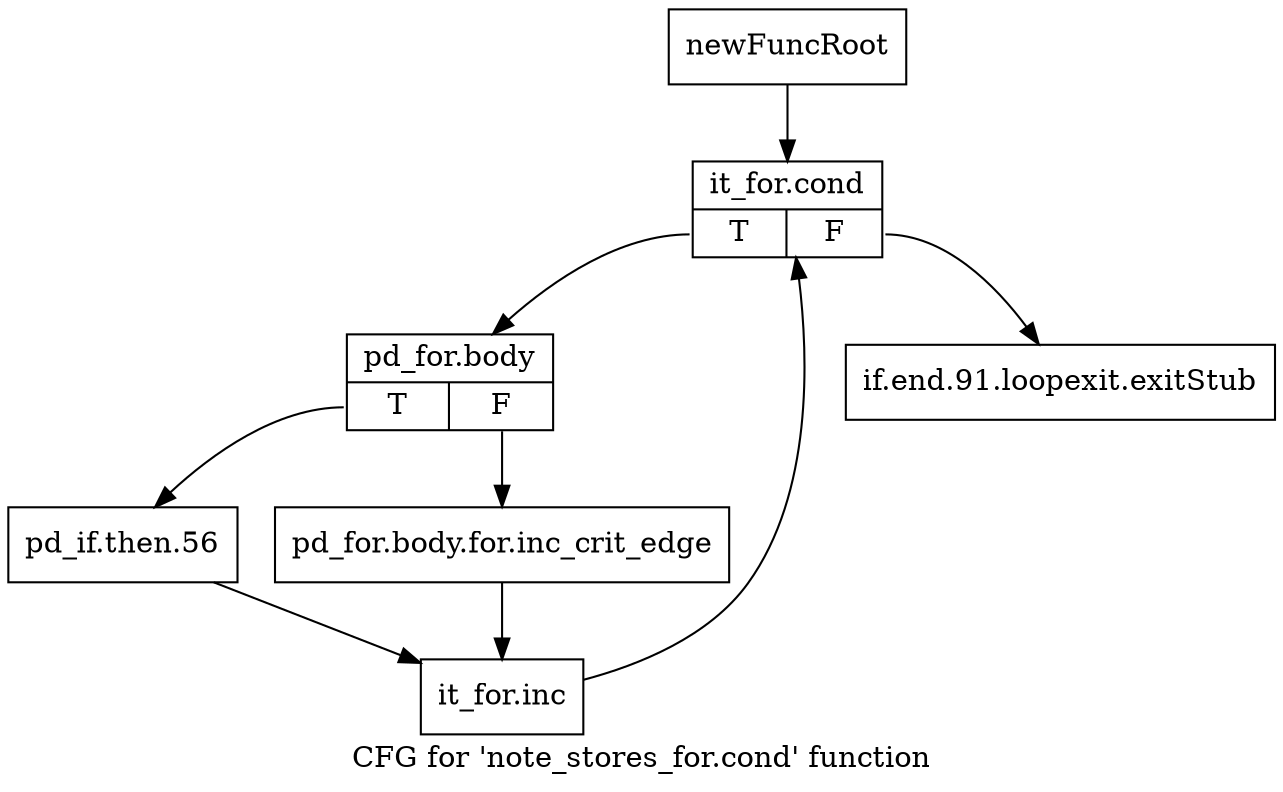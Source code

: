 digraph "CFG for 'note_stores_for.cond' function" {
	label="CFG for 'note_stores_for.cond' function";

	Node0xc0c7440 [shape=record,label="{newFuncRoot}"];
	Node0xc0c7440 -> Node0xc0c74e0;
	Node0xc0c7490 [shape=record,label="{if.end.91.loopexit.exitStub}"];
	Node0xc0c74e0 [shape=record,label="{it_for.cond|{<s0>T|<s1>F}}"];
	Node0xc0c74e0:s0 -> Node0xc0c7dd0;
	Node0xc0c74e0:s1 -> Node0xc0c7490;
	Node0xc0c7dd0 [shape=record,label="{pd_for.body|{<s0>T|<s1>F}}"];
	Node0xc0c7dd0:s0 -> Node0xc0c7e70;
	Node0xc0c7dd0:s1 -> Node0xc0c7e20;
	Node0xc0c7e20 [shape=record,label="{pd_for.body.for.inc_crit_edge}"];
	Node0xc0c7e20 -> Node0xc0c7ec0;
	Node0xc0c7e70 [shape=record,label="{pd_if.then.56}"];
	Node0xc0c7e70 -> Node0xc0c7ec0;
	Node0xc0c7ec0 [shape=record,label="{it_for.inc}"];
	Node0xc0c7ec0 -> Node0xc0c74e0;
}
